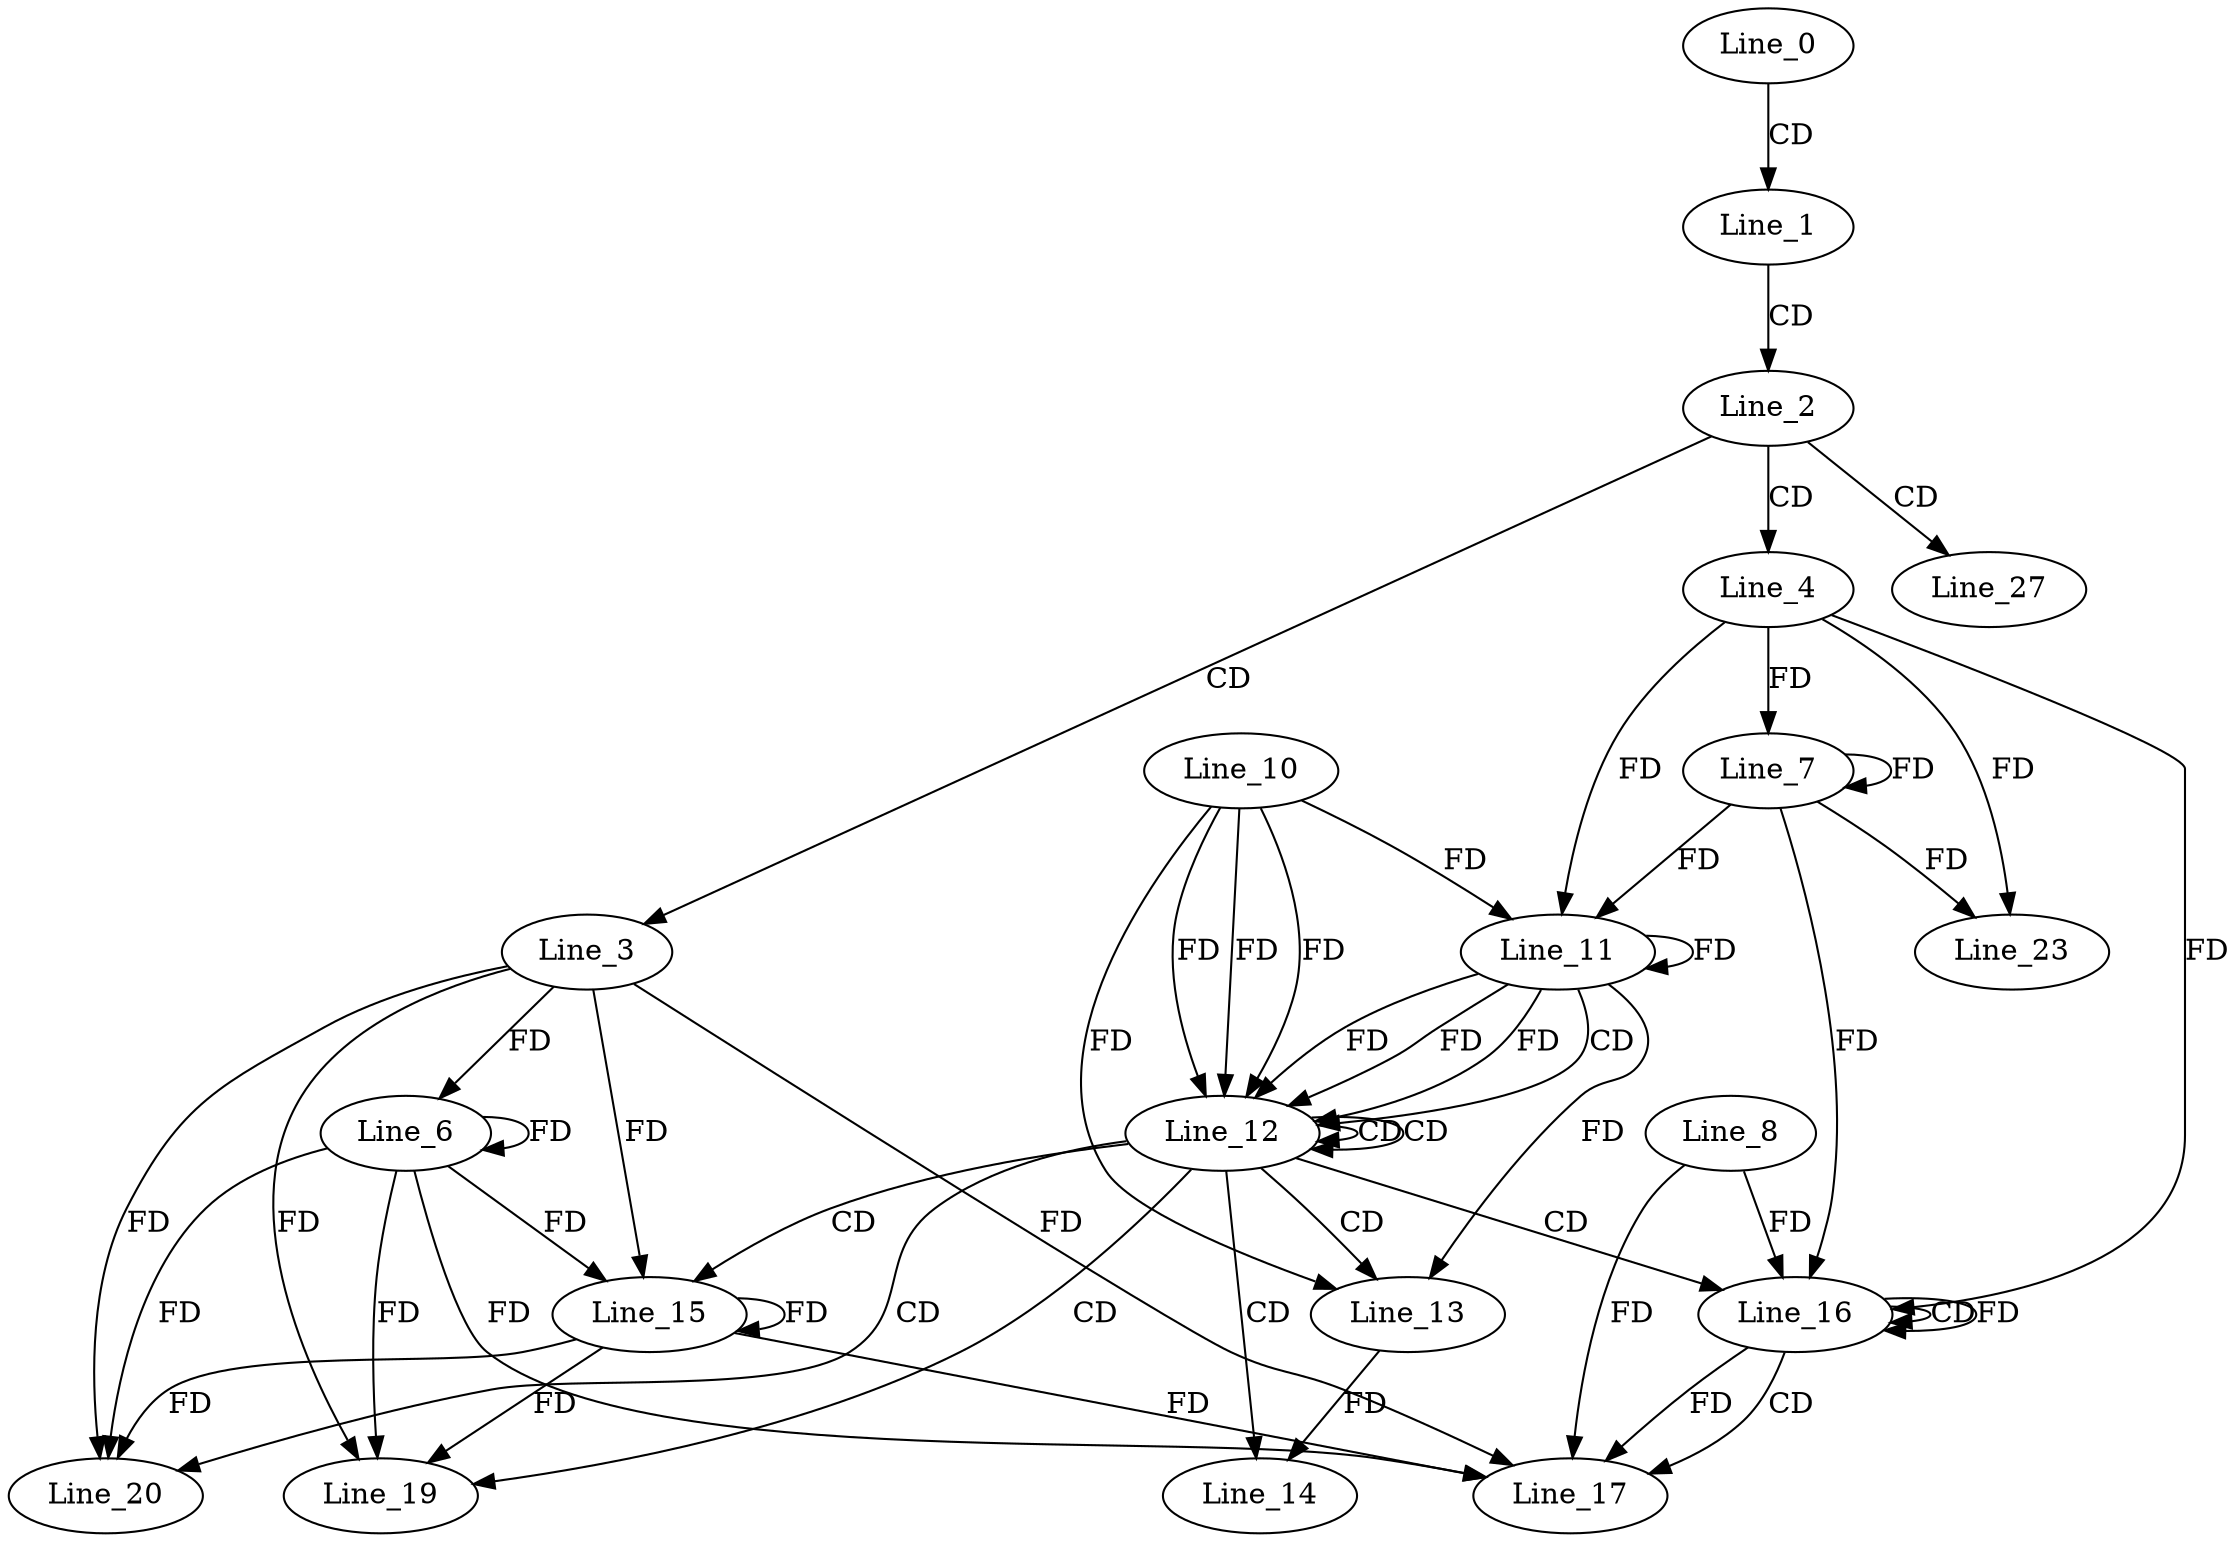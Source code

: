 digraph G {
  Line_0;
  Line_1;
  Line_2;
  Line_3;
  Line_4;
  Line_6;
  Line_7;
  Line_11;
  Line_10;
  Line_11;
  Line_11;
  Line_12;
  Line_12;
  Line_12;
  Line_12;
  Line_13;
  Line_13;
  Line_14;
  Line_14;
  Line_15;
  Line_16;
  Line_16;
  Line_8;
  Line_16;
  Line_17;
  Line_19;
  Line_20;
  Line_23;
  Line_27;
  Line_0 -> Line_1 [ label="CD" ];
  Line_1 -> Line_2 [ label="CD" ];
  Line_2 -> Line_3 [ label="CD" ];
  Line_2 -> Line_4 [ label="CD" ];
  Line_3 -> Line_6 [ label="FD" ];
  Line_6 -> Line_6 [ label="FD" ];
  Line_4 -> Line_7 [ label="FD" ];
  Line_7 -> Line_7 [ label="FD" ];
  Line_11 -> Line_11 [ label="FD" ];
  Line_10 -> Line_11 [ label="FD" ];
  Line_4 -> Line_11 [ label="FD" ];
  Line_7 -> Line_11 [ label="FD" ];
  Line_11 -> Line_12 [ label="CD" ];
  Line_11 -> Line_12 [ label="FD" ];
  Line_10 -> Line_12 [ label="FD" ];
  Line_12 -> Line_12 [ label="CD" ];
  Line_11 -> Line_12 [ label="FD" ];
  Line_10 -> Line_12 [ label="FD" ];
  Line_12 -> Line_12 [ label="CD" ];
  Line_11 -> Line_12 [ label="FD" ];
  Line_10 -> Line_12 [ label="FD" ];
  Line_12 -> Line_13 [ label="CD" ];
  Line_11 -> Line_13 [ label="FD" ];
  Line_10 -> Line_13 [ label="FD" ];
  Line_12 -> Line_14 [ label="CD" ];
  Line_13 -> Line_14 [ label="FD" ];
  Line_12 -> Line_15 [ label="CD" ];
  Line_15 -> Line_15 [ label="FD" ];
  Line_3 -> Line_15 [ label="FD" ];
  Line_6 -> Line_15 [ label="FD" ];
  Line_12 -> Line_16 [ label="CD" ];
  Line_16 -> Line_16 [ label="CD" ];
  Line_16 -> Line_16 [ label="FD" ];
  Line_8 -> Line_16 [ label="FD" ];
  Line_4 -> Line_16 [ label="FD" ];
  Line_7 -> Line_16 [ label="FD" ];
  Line_16 -> Line_17 [ label="CD" ];
  Line_15 -> Line_17 [ label="FD" ];
  Line_3 -> Line_17 [ label="FD" ];
  Line_6 -> Line_17 [ label="FD" ];
  Line_16 -> Line_17 [ label="FD" ];
  Line_8 -> Line_17 [ label="FD" ];
  Line_12 -> Line_19 [ label="CD" ];
  Line_15 -> Line_19 [ label="FD" ];
  Line_3 -> Line_19 [ label="FD" ];
  Line_6 -> Line_19 [ label="FD" ];
  Line_12 -> Line_20 [ label="CD" ];
  Line_15 -> Line_20 [ label="FD" ];
  Line_3 -> Line_20 [ label="FD" ];
  Line_6 -> Line_20 [ label="FD" ];
  Line_4 -> Line_23 [ label="FD" ];
  Line_7 -> Line_23 [ label="FD" ];
  Line_2 -> Line_27 [ label="CD" ];
}
